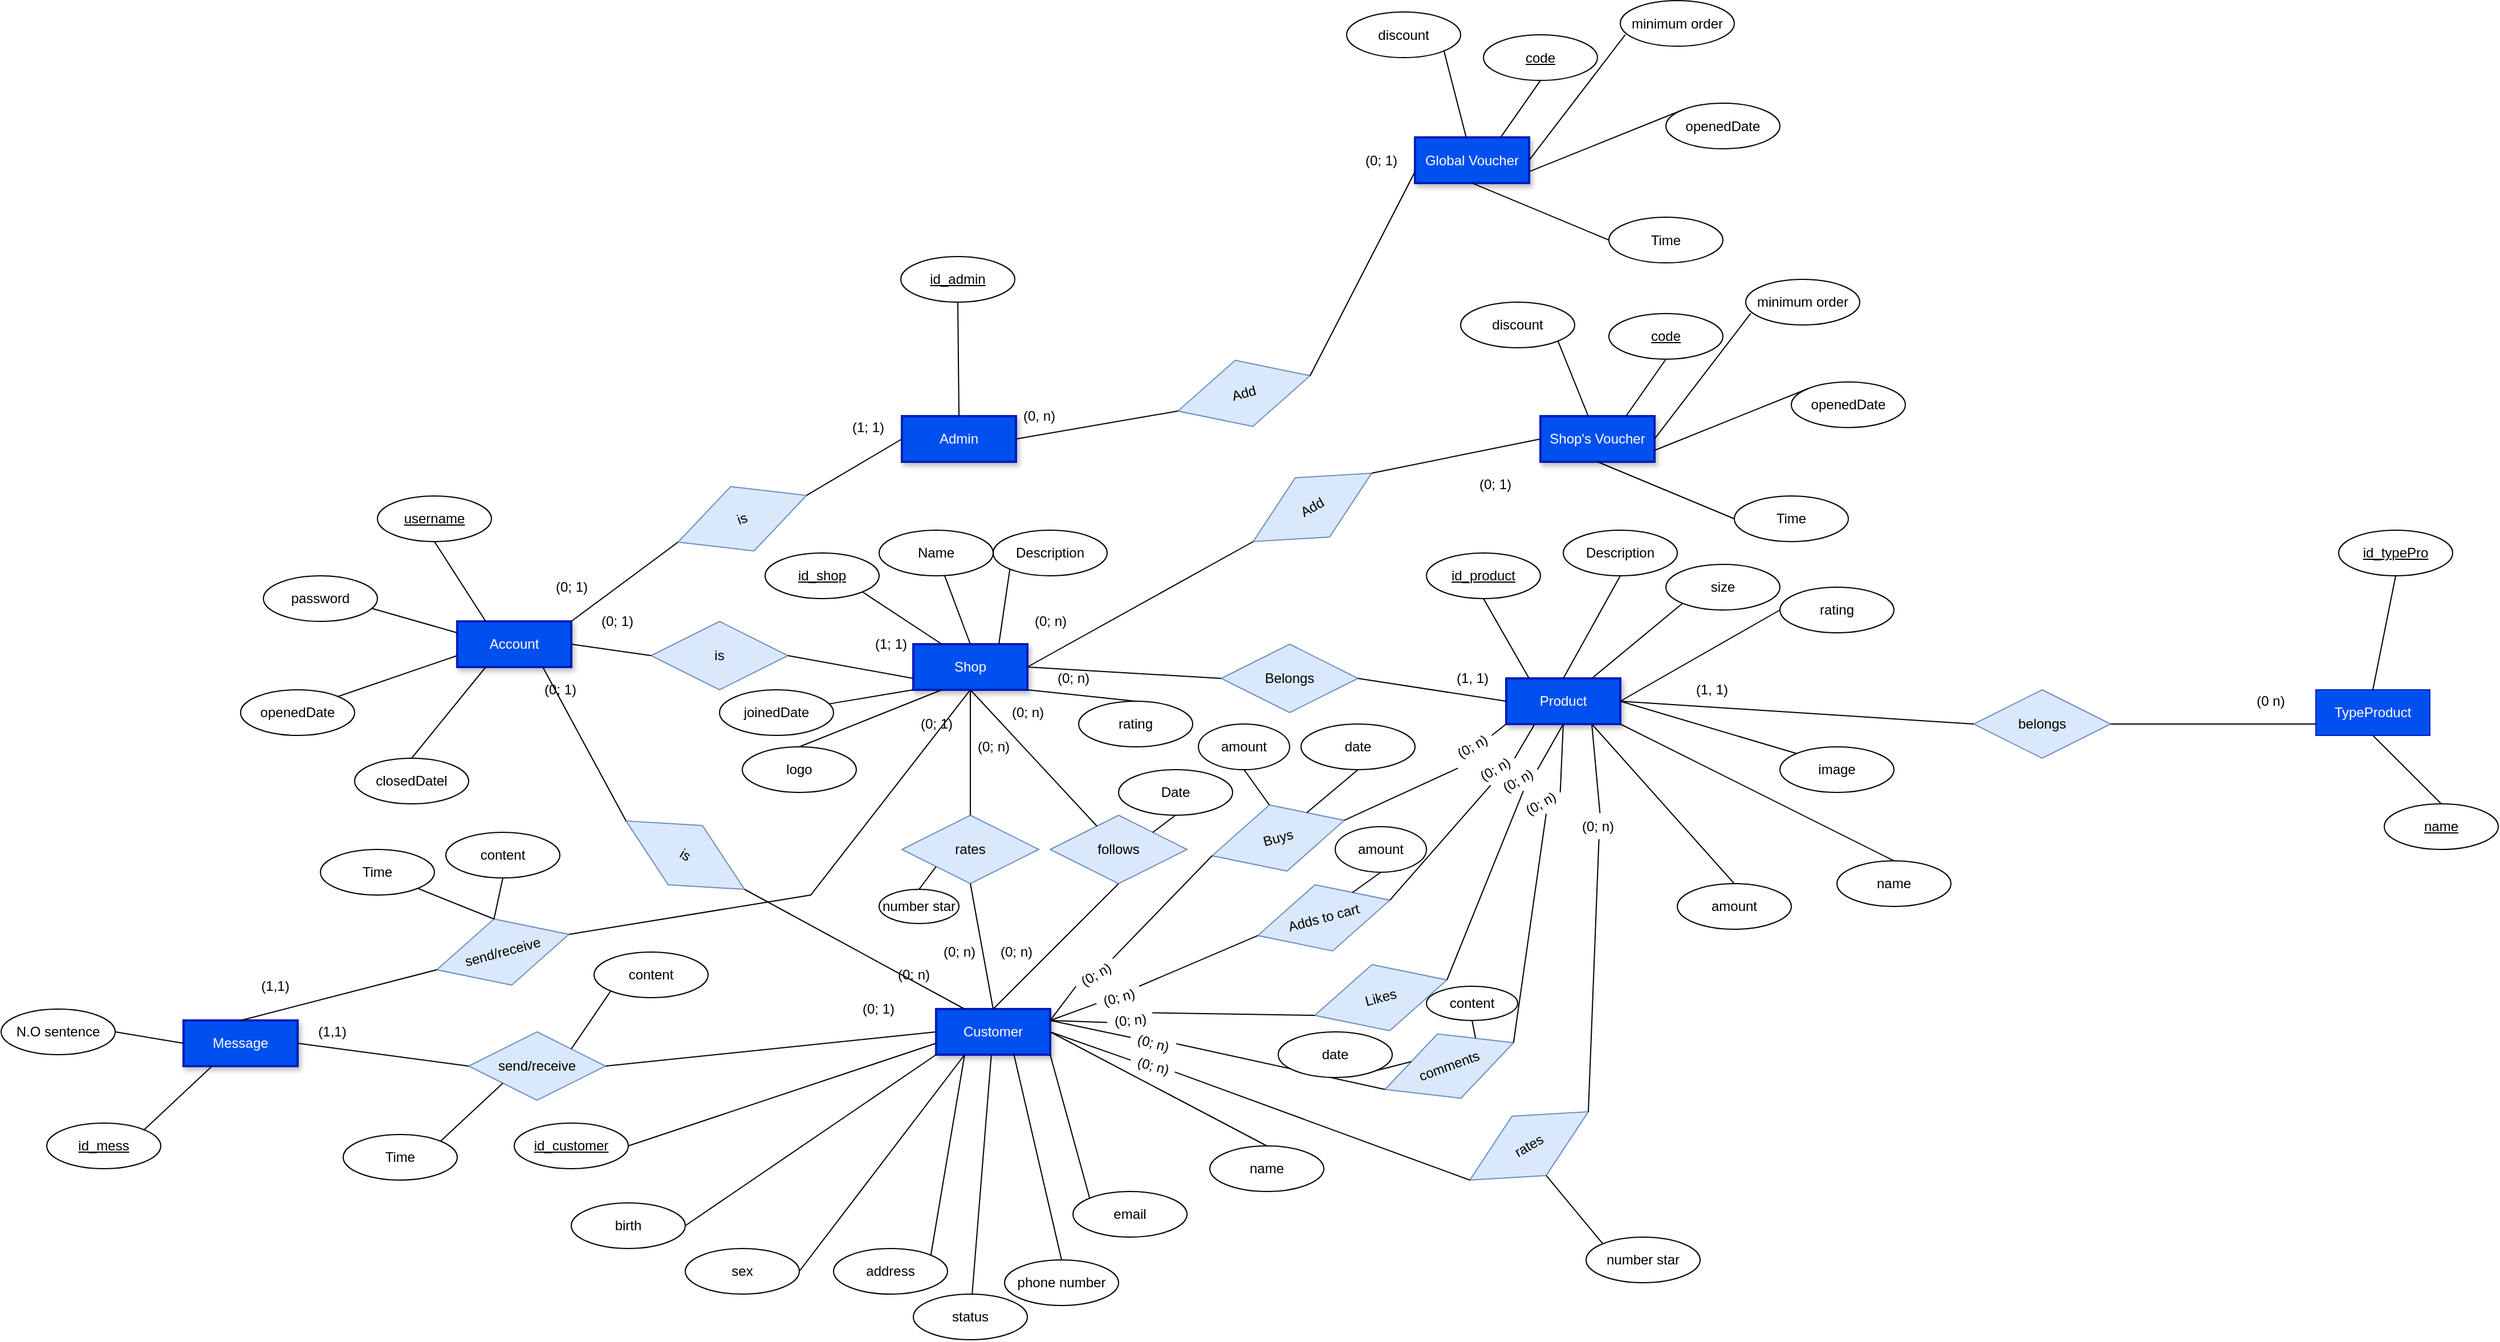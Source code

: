 <mxfile version="13.8.8" type="device"><diagram id="R2lEEEUBdFMjLlhIrx00" name="Page-1"><mxGraphModel dx="2071" dy="1822" grid="1" gridSize="10" guides="1" tooltips="1" connect="1" arrows="1" fold="1" page="1" pageScale="1" pageWidth="850" pageHeight="1100" math="0" shadow="0" extFonts="Permanent Marker^https://fonts.googleapis.com/css?family=Permanent+Marker"><root><mxCell id="0"/><mxCell id="1" parent="0"/><mxCell id="dA2O0rSbtoGTsLhnecra-1" value="Account" style="whiteSpace=wrap;html=1;align=center;fillColor=#0050ef;strokeColor=#001DBC;fontColor=#ffffff;rounded=0;shadow=1;strokeWidth=2;glass=0;sketch=0;" vertex="1" parent="1"><mxGeometry x="-220" y="130" width="100" height="40" as="geometry"/></mxCell><mxCell id="dA2O0rSbtoGTsLhnecra-2" value="Admin" style="whiteSpace=wrap;html=1;align=center;fillColor=#0050ef;strokeColor=#001DBC;fontColor=#ffffff;rounded=0;shadow=1;strokeWidth=2;glass=0;sketch=0;" vertex="1" parent="1"><mxGeometry x="170" y="-50" width="100" height="40" as="geometry"/></mxCell><mxCell id="dA2O0rSbtoGTsLhnecra-3" value="Shop" style="whiteSpace=wrap;html=1;align=center;fillColor=#0050ef;strokeColor=#001DBC;fontColor=#ffffff;rounded=0;shadow=1;strokeWidth=2;glass=0;sketch=0;" vertex="1" parent="1"><mxGeometry x="180" y="150" width="100" height="40" as="geometry"/></mxCell><mxCell id="dA2O0rSbtoGTsLhnecra-4" value="Customer" style="whiteSpace=wrap;html=1;align=center;fillColor=#0050ef;strokeColor=#001DBC;fontColor=#ffffff;rounded=0;shadow=1;strokeWidth=2;glass=0;sketch=0;" vertex="1" parent="1"><mxGeometry x="200" y="470" width="100" height="40" as="geometry"/></mxCell><mxCell id="dA2O0rSbtoGTsLhnecra-5" value="Product" style="whiteSpace=wrap;html=1;align=center;strokeWidth=2;fillColor=#0050ef;strokeColor=#001DBC;fontColor=#ffffff;perimeterSpacing=0;glass=0;sketch=0;shadow=1;rounded=0;" vertex="1" parent="1"><mxGeometry x="700" y="180" width="100" height="40" as="geometry"/></mxCell><mxCell id="dA2O0rSbtoGTsLhnecra-7" value="TypeProduct" style="whiteSpace=wrap;html=1;align=center;fillColor=#0050ef;strokeColor=#001DBC;fontColor=#ffffff;" vertex="1" parent="1"><mxGeometry x="1410" y="190" width="100" height="40" as="geometry"/></mxCell><mxCell id="dA2O0rSbtoGTsLhnecra-10" value="phone number" style="ellipse;whiteSpace=wrap;html=1;align=center;" vertex="1" parent="1"><mxGeometry x="260" y="690" width="100" height="40" as="geometry"/></mxCell><mxCell id="dA2O0rSbtoGTsLhnecra-11" value="email" style="ellipse;whiteSpace=wrap;html=1;align=center;" vertex="1" parent="1"><mxGeometry x="320" y="630" width="100" height="40" as="geometry"/></mxCell><mxCell id="dA2O0rSbtoGTsLhnecra-12" value="address" style="ellipse;whiteSpace=wrap;html=1;align=center;" vertex="1" parent="1"><mxGeometry x="110" y="680" width="100" height="40" as="geometry"/></mxCell><mxCell id="dA2O0rSbtoGTsLhnecra-13" value="sex" style="ellipse;whiteSpace=wrap;html=1;align=center;" vertex="1" parent="1"><mxGeometry x="-20" y="680" width="100" height="40" as="geometry"/></mxCell><mxCell id="dA2O0rSbtoGTsLhnecra-23" value="&lt;u&gt;username&lt;/u&gt;" style="ellipse;whiteSpace=wrap;html=1;align=center;" vertex="1" parent="1"><mxGeometry x="-290" y="20" width="100" height="40" as="geometry"/></mxCell><mxCell id="dA2O0rSbtoGTsLhnecra-24" value="password" style="ellipse;whiteSpace=wrap;html=1;align=center;" vertex="1" parent="1"><mxGeometry x="-390" y="90" width="100" height="40" as="geometry"/></mxCell><mxCell id="dA2O0rSbtoGTsLhnecra-26" value="" style="endArrow=none;html=1;rounded=0;exitX=0.5;exitY=1;exitDx=0;exitDy=0;entryX=0.25;entryY=0;entryDx=0;entryDy=0;" edge="1" parent="1" source="dA2O0rSbtoGTsLhnecra-23" target="dA2O0rSbtoGTsLhnecra-1"><mxGeometry relative="1" as="geometry"><mxPoint x="-125.355" y="84.142" as="sourcePoint"/><mxPoint x="-150.866" y="140" as="targetPoint"/></mxGeometry></mxCell><mxCell id="dA2O0rSbtoGTsLhnecra-27" value="" style="endArrow=none;html=1;rounded=0;exitX=0.952;exitY=0.715;exitDx=0;exitDy=0;entryX=0;entryY=0.25;entryDx=0;entryDy=0;exitPerimeter=0;" edge="1" parent="1" source="dA2O0rSbtoGTsLhnecra-24" target="dA2O0rSbtoGTsLhnecra-1"><mxGeometry relative="1" as="geometry"><mxPoint x="-230" y="70" as="sourcePoint"/><mxPoint x="-185" y="140" as="targetPoint"/></mxGeometry></mxCell><mxCell id="dA2O0rSbtoGTsLhnecra-28" value="openedDate" style="ellipse;whiteSpace=wrap;html=1;align=center;" vertex="1" parent="1"><mxGeometry x="-410" y="190" width="100" height="40" as="geometry"/></mxCell><mxCell id="dA2O0rSbtoGTsLhnecra-29" value="closedDatel" style="ellipse;whiteSpace=wrap;html=1;align=center;" vertex="1" parent="1"><mxGeometry x="-310" y="250" width="100" height="40" as="geometry"/></mxCell><mxCell id="dA2O0rSbtoGTsLhnecra-30" value="" style="endArrow=none;html=1;rounded=0;exitX=0.5;exitY=0;exitDx=0;exitDy=0;entryX=0.25;entryY=1;entryDx=0;entryDy=0;" edge="1" parent="1" source="dA2O0rSbtoGTsLhnecra-29" target="dA2O0rSbtoGTsLhnecra-1"><mxGeometry relative="1" as="geometry"><mxPoint x="-125.355" y="84.142" as="sourcePoint"/><mxPoint x="-150.866" y="140" as="targetPoint"/></mxGeometry></mxCell><mxCell id="dA2O0rSbtoGTsLhnecra-31" value="" style="endArrow=none;html=1;rounded=0;exitX=1;exitY=0;exitDx=0;exitDy=0;entryX=0;entryY=0.75;entryDx=0;entryDy=0;" edge="1" parent="1" source="dA2O0rSbtoGTsLhnecra-28" target="dA2O0rSbtoGTsLhnecra-1"><mxGeometry relative="1" as="geometry"><mxPoint x="-99.995" y="255.858" as="sourcePoint"/><mxPoint x="-124.64" y="170" as="targetPoint"/></mxGeometry></mxCell><mxCell id="dA2O0rSbtoGTsLhnecra-32" value="name" style="ellipse;whiteSpace=wrap;html=1;align=center;" vertex="1" parent="1"><mxGeometry x="440" y="590" width="100" height="40" as="geometry"/></mxCell><mxCell id="dA2O0rSbtoGTsLhnecra-33" value="" style="endArrow=none;html=1;rounded=0;exitX=1;exitY=0.5;exitDx=0;exitDy=0;entryX=0.5;entryY=0;entryDx=0;entryDy=0;" edge="1" parent="1" source="dA2O0rSbtoGTsLhnecra-4" target="dA2O0rSbtoGTsLhnecra-32"><mxGeometry relative="1" as="geometry"><mxPoint x="347.945" y="490.002" as="sourcePoint"/><mxPoint x="352.053" y="555.86" as="targetPoint"/></mxGeometry></mxCell><mxCell id="dA2O0rSbtoGTsLhnecra-34" value="" style="endArrow=none;html=1;rounded=0;exitX=0.5;exitY=0;exitDx=0;exitDy=0;entryX=0.68;entryY=0.975;entryDx=0;entryDy=0;entryPerimeter=0;" edge="1" parent="1" source="dA2O0rSbtoGTsLhnecra-10" target="dA2O0rSbtoGTsLhnecra-4"><mxGeometry relative="1" as="geometry"><mxPoint x="130" y="480" as="sourcePoint"/><mxPoint x="290" y="480" as="targetPoint"/></mxGeometry></mxCell><mxCell id="dA2O0rSbtoGTsLhnecra-35" value="" style="endArrow=none;html=1;rounded=0;exitX=1;exitY=0;exitDx=0;exitDy=0;entryX=0.25;entryY=1;entryDx=0;entryDy=0;" edge="1" parent="1" source="dA2O0rSbtoGTsLhnecra-12" target="dA2O0rSbtoGTsLhnecra-4"><mxGeometry relative="1" as="geometry"><mxPoint x="260" y="600" as="sourcePoint"/><mxPoint x="268.4" y="524.6" as="targetPoint"/></mxGeometry></mxCell><mxCell id="dA2O0rSbtoGTsLhnecra-36" value="" style="endArrow=none;html=1;rounded=0;exitX=1;exitY=1;exitDx=0;exitDy=0;entryX=0;entryY=0;entryDx=0;entryDy=0;" edge="1" parent="1" source="dA2O0rSbtoGTsLhnecra-4" target="dA2O0rSbtoGTsLhnecra-11"><mxGeometry relative="1" as="geometry"><mxPoint x="310" y="520" as="sourcePoint"/><mxPoint x="420" y="550" as="targetPoint"/></mxGeometry></mxCell><mxCell id="dA2O0rSbtoGTsLhnecra-37" value="" style="endArrow=none;html=1;rounded=0;exitX=1;exitY=0.5;exitDx=0;exitDy=0;entryX=0.25;entryY=1;entryDx=0;entryDy=0;" edge="1" parent="1" source="dA2O0rSbtoGTsLhnecra-13" target="dA2O0rSbtoGTsLhnecra-4"><mxGeometry relative="1" as="geometry"><mxPoint x="293.2" y="522.2" as="sourcePoint"/><mxPoint x="344.645" y="615.858" as="targetPoint"/></mxGeometry></mxCell><mxCell id="dA2O0rSbtoGTsLhnecra-38" value="Name" style="ellipse;whiteSpace=wrap;html=1;align=center;" vertex="1" parent="1"><mxGeometry x="150" y="50" width="100" height="40" as="geometry"/></mxCell><mxCell id="dA2O0rSbtoGTsLhnecra-39" value="joinedDate" style="ellipse;whiteSpace=wrap;html=1;align=center;" vertex="1" parent="1"><mxGeometry x="10" y="190" width="100" height="40" as="geometry"/></mxCell><mxCell id="dA2O0rSbtoGTsLhnecra-40" value="&lt;u&gt;id_product&lt;/u&gt;" style="ellipse;whiteSpace=wrap;html=1;align=center;" vertex="1" parent="1"><mxGeometry x="630" y="70" width="100" height="40" as="geometry"/></mxCell><mxCell id="dA2O0rSbtoGTsLhnecra-41" value="name" style="ellipse;whiteSpace=wrap;html=1;align=center;" vertex="1" parent="1"><mxGeometry x="990" y="340" width="100" height="40" as="geometry"/></mxCell><mxCell id="dA2O0rSbtoGTsLhnecra-42" value="amount" style="ellipse;whiteSpace=wrap;html=1;align=center;" vertex="1" parent="1"><mxGeometry x="850" y="360" width="100" height="40" as="geometry"/></mxCell><mxCell id="dA2O0rSbtoGTsLhnecra-43" value="" style="endArrow=none;html=1;rounded=0;entryX=0.5;entryY=1;entryDx=0;entryDy=0;exitX=0.2;exitY=0;exitDx=0;exitDy=0;exitPerimeter=0;" edge="1" parent="1" source="dA2O0rSbtoGTsLhnecra-5" target="dA2O0rSbtoGTsLhnecra-40"><mxGeometry relative="1" as="geometry"><mxPoint x="670" y="240" as="sourcePoint"/><mxPoint x="830" y="240" as="targetPoint"/></mxGeometry></mxCell><mxCell id="dA2O0rSbtoGTsLhnecra-44" value="" style="endArrow=none;html=1;rounded=0;entryX=0.5;entryY=0;entryDx=0;entryDy=0;exitX=0.75;exitY=1;exitDx=0;exitDy=0;" edge="1" parent="1" source="dA2O0rSbtoGTsLhnecra-5" target="dA2O0rSbtoGTsLhnecra-42"><mxGeometry relative="1" as="geometry"><mxPoint x="735" y="230" as="sourcePoint"/><mxPoint x="700" y="300" as="targetPoint"/></mxGeometry></mxCell><mxCell id="dA2O0rSbtoGTsLhnecra-45" value="" style="endArrow=none;html=1;rounded=0;entryX=0.5;entryY=0;entryDx=0;entryDy=0;exitX=1;exitY=1;exitDx=0;exitDy=0;" edge="1" parent="1" source="dA2O0rSbtoGTsLhnecra-5" target="dA2O0rSbtoGTsLhnecra-41"><mxGeometry relative="1" as="geometry"><mxPoint x="735" y="230" as="sourcePoint"/><mxPoint x="700" y="300" as="targetPoint"/></mxGeometry></mxCell><mxCell id="dA2O0rSbtoGTsLhnecra-46" value="size" style="ellipse;whiteSpace=wrap;html=1;align=center;" vertex="1" parent="1"><mxGeometry x="840" y="80" width="100" height="40" as="geometry"/></mxCell><mxCell id="dA2O0rSbtoGTsLhnecra-47" value="" style="endArrow=none;html=1;rounded=0;entryX=0;entryY=1;entryDx=0;entryDy=0;exitX=0.75;exitY=0;exitDx=0;exitDy=0;" edge="1" parent="1" source="dA2O0rSbtoGTsLhnecra-5" target="dA2O0rSbtoGTsLhnecra-46"><mxGeometry relative="1" as="geometry"><mxPoint x="840" y="150" as="sourcePoint"/><mxPoint x="1000" y="150" as="targetPoint"/></mxGeometry></mxCell><mxCell id="dA2O0rSbtoGTsLhnecra-48" value="Buys" style="shape=rhombus;perimeter=rhombusPerimeter;whiteSpace=wrap;html=1;align=center;rotation=-15;fillColor=#dae8fc;strokeColor=#6c8ebf;" vertex="1" parent="1"><mxGeometry x="440" y="290" width="120" height="60" as="geometry"/></mxCell><mxCell id="dA2O0rSbtoGTsLhnecra-50" value="Belongs" style="shape=rhombus;perimeter=rhombusPerimeter;whiteSpace=wrap;html=1;align=center;fillColor=#dae8fc;strokeColor=#6c8ebf;" vertex="1" parent="1"><mxGeometry x="450" y="150" width="120" height="60" as="geometry"/></mxCell><mxCell id="dA2O0rSbtoGTsLhnecra-51" value="Adds to cart" style="shape=rhombus;perimeter=rhombusPerimeter;whiteSpace=wrap;html=1;align=center;rotation=-15;fillColor=#dae8fc;strokeColor=#6c8ebf;" vertex="1" parent="1"><mxGeometry x="480" y="360" width="120" height="60" as="geometry"/></mxCell><mxCell id="dA2O0rSbtoGTsLhnecra-53" value="Global Voucher" style="whiteSpace=wrap;html=1;align=center;fillColor=#0050ef;strokeColor=#001DBC;fontColor=#ffffff;rounded=0;shadow=1;strokeWidth=2;glass=0;sketch=0;" vertex="1" parent="1"><mxGeometry x="620" y="-294.47" width="100" height="40" as="geometry"/></mxCell><mxCell id="dA2O0rSbtoGTsLhnecra-54" value="&lt;u&gt;code&lt;/u&gt;" style="ellipse;whiteSpace=wrap;html=1;align=center;" vertex="1" parent="1"><mxGeometry x="680" y="-384.47" width="100" height="40" as="geometry"/></mxCell><mxCell id="dA2O0rSbtoGTsLhnecra-55" value="minimum order" style="ellipse;whiteSpace=wrap;html=1;align=center;" vertex="1" parent="1"><mxGeometry x="800" y="-414.47" width="100" height="40" as="geometry"/></mxCell><mxCell id="dA2O0rSbtoGTsLhnecra-56" value="discount" style="ellipse;whiteSpace=wrap;html=1;align=center;" vertex="1" parent="1"><mxGeometry x="560" y="-404.47" width="100" height="40" as="geometry"/></mxCell><mxCell id="dA2O0rSbtoGTsLhnecra-58" value="Add" style="shape=rhombus;perimeter=rhombusPerimeter;whiteSpace=wrap;html=1;align=center;rotation=-15;fillColor=#dae8fc;strokeColor=#6c8ebf;" vertex="1" parent="1"><mxGeometry x="410" y="-100" width="120" height="60" as="geometry"/></mxCell><mxCell id="dA2O0rSbtoGTsLhnecra-59" value="Add" style="shape=rhombus;perimeter=rhombusPerimeter;whiteSpace=wrap;html=1;align=center;rotation=-30;fillColor=#dae8fc;strokeColor=#6c8ebf;" vertex="1" parent="1"><mxGeometry x="470" width="120" height="60" as="geometry"/></mxCell><mxCell id="dA2O0rSbtoGTsLhnecra-60" value="Description" style="ellipse;whiteSpace=wrap;html=1;align=center;" vertex="1" parent="1"><mxGeometry x="250" y="50" width="100" height="40" as="geometry"/></mxCell><mxCell id="dA2O0rSbtoGTsLhnecra-61" value="rating" style="ellipse;whiteSpace=wrap;html=1;align=center;" vertex="1" parent="1"><mxGeometry x="325" y="200" width="100" height="40" as="geometry"/></mxCell><mxCell id="dA2O0rSbtoGTsLhnecra-62" value="logo" style="ellipse;whiteSpace=wrap;html=1;align=center;" vertex="1" parent="1"><mxGeometry x="30" y="240" width="100" height="40" as="geometry"/></mxCell><mxCell id="dA2O0rSbtoGTsLhnecra-63" value="birth" style="ellipse;whiteSpace=wrap;html=1;align=center;" vertex="1" parent="1"><mxGeometry x="-120" y="640" width="100" height="40" as="geometry"/></mxCell><mxCell id="dA2O0rSbtoGTsLhnecra-64" value="status" style="ellipse;whiteSpace=wrap;html=1;align=center;" vertex="1" parent="1"><mxGeometry x="180" y="720" width="100" height="40" as="geometry"/></mxCell><mxCell id="dA2O0rSbtoGTsLhnecra-66" value="" style="endArrow=none;html=1;rounded=0;exitX=1;exitY=0.5;exitDx=0;exitDy=0;entryX=0;entryY=1;entryDx=0;entryDy=0;" edge="1" parent="1" source="dA2O0rSbtoGTsLhnecra-63" target="dA2O0rSbtoGTsLhnecra-4"><mxGeometry relative="1" as="geometry"><mxPoint x="210" y="290" as="sourcePoint"/><mxPoint x="160" y="510" as="targetPoint"/></mxGeometry></mxCell><mxCell id="dA2O0rSbtoGTsLhnecra-67" value="" style="endArrow=none;html=1;rounded=0;fontFamily=Helvetica;fontSize=11;fontColor=#000000;align=center;strokeColor=#000000;" edge="1" parent="1" source="dA2O0rSbtoGTsLhnecra-64" target="dA2O0rSbtoGTsLhnecra-4"><mxGeometry relative="1" as="geometry"><mxPoint x="180" y="470" as="sourcePoint"/><mxPoint x="210" y="480" as="targetPoint"/></mxGeometry></mxCell><mxCell id="dA2O0rSbtoGTsLhnecra-68" value="" style="endArrow=none;html=1;rounded=0;entryX=0;entryY=1;entryDx=0;entryDy=0;" edge="1" parent="1" source="dA2O0rSbtoGTsLhnecra-39" target="dA2O0rSbtoGTsLhnecra-3"><mxGeometry relative="1" as="geometry"><mxPoint x="260" y="250" as="sourcePoint"/><mxPoint x="420" y="250" as="targetPoint"/></mxGeometry></mxCell><mxCell id="dA2O0rSbtoGTsLhnecra-69" value="" style="endArrow=none;html=1;rounded=0;exitX=0.5;exitY=0;exitDx=0;exitDy=0;entryX=1;entryY=1;entryDx=0;entryDy=0;" edge="1" parent="1" source="dA2O0rSbtoGTsLhnecra-61" target="dA2O0rSbtoGTsLhnecra-3"><mxGeometry relative="1" as="geometry"><mxPoint x="260" y="250" as="sourcePoint"/><mxPoint x="420" y="250" as="targetPoint"/></mxGeometry></mxCell><mxCell id="dA2O0rSbtoGTsLhnecra-70" value="" style="endArrow=none;html=1;rounded=0;entryX=0;entryY=1;entryDx=0;entryDy=0;exitX=0.75;exitY=0;exitDx=0;exitDy=0;" edge="1" parent="1" source="dA2O0rSbtoGTsLhnecra-3" target="dA2O0rSbtoGTsLhnecra-60"><mxGeometry relative="1" as="geometry"><mxPoint x="260" y="250" as="sourcePoint"/><mxPoint x="420" y="250" as="targetPoint"/></mxGeometry></mxCell><mxCell id="dA2O0rSbtoGTsLhnecra-71" value="" style="endArrow=none;html=1;rounded=0;entryX=0.5;entryY=0;entryDx=0;entryDy=0;" edge="1" parent="1" source="dA2O0rSbtoGTsLhnecra-38" target="dA2O0rSbtoGTsLhnecra-3"><mxGeometry relative="1" as="geometry"><mxPoint x="150" y="130" as="sourcePoint"/><mxPoint x="150" y="290" as="targetPoint"/></mxGeometry></mxCell><mxCell id="dA2O0rSbtoGTsLhnecra-72" value="follows" style="shape=rhombus;perimeter=rhombusPerimeter;whiteSpace=wrap;html=1;align=center;fillColor=#dae8fc;strokeColor=#6c8ebf;" vertex="1" parent="1"><mxGeometry x="300" y="300" width="120" height="60" as="geometry"/></mxCell><mxCell id="dA2O0rSbtoGTsLhnecra-73" value="" style="endArrow=none;html=1;rounded=0;entryX=0.5;entryY=0;entryDx=0;entryDy=0;exitX=0.5;exitY=1;exitDx=0;exitDy=0;" edge="1" parent="1" source="dA2O0rSbtoGTsLhnecra-72" target="dA2O0rSbtoGTsLhnecra-4"><mxGeometry relative="1" as="geometry"><mxPoint x="260" y="250" as="sourcePoint"/><mxPoint x="420" y="250" as="targetPoint"/></mxGeometry></mxCell><mxCell id="dA2O0rSbtoGTsLhnecra-74" value="" style="endArrow=none;html=1;rounded=0;entryX=0.5;entryY=1;entryDx=0;entryDy=0;" edge="1" parent="1" source="dA2O0rSbtoGTsLhnecra-72" target="dA2O0rSbtoGTsLhnecra-3"><mxGeometry relative="1" as="geometry"><mxPoint x="240" y="130" as="sourcePoint"/><mxPoint x="240" y="130" as="targetPoint"/></mxGeometry></mxCell><mxCell id="dA2O0rSbtoGTsLhnecra-75" value="" style="endArrow=none;html=1;rounded=0;exitX=1;exitY=0.25;exitDx=0;exitDy=0;entryX=0;entryY=0.5;entryDx=0;entryDy=0;" edge="1" parent="1" source="dA2O0rSbtoGTsLhnecra-165" target="dA2O0rSbtoGTsLhnecra-48"><mxGeometry relative="1" as="geometry"><mxPoint x="280" y="420" as="sourcePoint"/><mxPoint x="440" y="420" as="targetPoint"/></mxGeometry></mxCell><mxCell id="dA2O0rSbtoGTsLhnecra-76" value="" style="endArrow=none;html=1;rounded=0;entryX=0;entryY=1;entryDx=0;entryDy=0;exitX=1;exitY=0.5;exitDx=0;exitDy=0;" edge="1" parent="1" source="dA2O0rSbtoGTsLhnecra-174" target="dA2O0rSbtoGTsLhnecra-5"><mxGeometry relative="1" as="geometry"><mxPoint x="260" y="250" as="sourcePoint"/><mxPoint x="420" y="250" as="targetPoint"/></mxGeometry></mxCell><mxCell id="dA2O0rSbtoGTsLhnecra-77" value="" style="endArrow=none;html=1;rounded=0;entryX=0.25;entryY=1;entryDx=0;entryDy=0;exitX=1;exitY=0.5;exitDx=0;exitDy=0;" edge="1" parent="1" source="dA2O0rSbtoGTsLhnecra-176" target="dA2O0rSbtoGTsLhnecra-5"><mxGeometry relative="1" as="geometry"><mxPoint x="710" y="440" as="sourcePoint"/><mxPoint x="870" y="440" as="targetPoint"/></mxGeometry></mxCell><mxCell id="dA2O0rSbtoGTsLhnecra-78" value="" style="endArrow=none;html=1;rounded=0;exitX=1;exitY=0.25;exitDx=0;exitDy=0;entryX=0;entryY=0.5;entryDx=0;entryDy=0;" edge="1" parent="1" source="dA2O0rSbtoGTsLhnecra-168" target="dA2O0rSbtoGTsLhnecra-51"><mxGeometry relative="1" as="geometry"><mxPoint x="320" y="480" as="sourcePoint"/><mxPoint x="480" y="480" as="targetPoint"/></mxGeometry></mxCell><mxCell id="dA2O0rSbtoGTsLhnecra-79" value="Likes" style="shape=rhombus;perimeter=rhombusPerimeter;whiteSpace=wrap;html=1;align=center;rotation=-15;fillColor=#dae8fc;strokeColor=#6c8ebf;" vertex="1" parent="1"><mxGeometry x="530" y="430" width="120" height="60" as="geometry"/></mxCell><mxCell id="dA2O0rSbtoGTsLhnecra-80" value="" style="endArrow=none;html=1;rounded=0;exitX=1;exitY=0.25;exitDx=0;exitDy=0;entryX=0;entryY=0.5;entryDx=0;entryDy=0;" edge="1" parent="1" source="dA2O0rSbtoGTsLhnecra-170" target="dA2O0rSbtoGTsLhnecra-79"><mxGeometry relative="1" as="geometry"><mxPoint x="420" y="500" as="sourcePoint"/><mxPoint x="580" y="500" as="targetPoint"/></mxGeometry></mxCell><mxCell id="dA2O0rSbtoGTsLhnecra-81" value="" style="endArrow=none;html=1;rounded=0;entryX=0.5;entryY=1;entryDx=0;entryDy=0;exitX=1;exitY=0.5;exitDx=0;exitDy=0;" edge="1" parent="1" source="dA2O0rSbtoGTsLhnecra-178" target="dA2O0rSbtoGTsLhnecra-5"><mxGeometry relative="1" as="geometry"><mxPoint x="840" y="490" as="sourcePoint"/><mxPoint x="1000" y="490" as="targetPoint"/></mxGeometry></mxCell><mxCell id="dA2O0rSbtoGTsLhnecra-82" value="" style="endArrow=none;html=1;rounded=0;entryX=1;entryY=1;entryDx=0;entryDy=0;" edge="1" parent="1" source="dA2O0rSbtoGTsLhnecra-53" target="dA2O0rSbtoGTsLhnecra-56"><mxGeometry relative="1" as="geometry"><mxPoint x="670" y="-454.47" as="sourcePoint"/><mxPoint x="670" y="-454.47" as="targetPoint"/></mxGeometry></mxCell><mxCell id="dA2O0rSbtoGTsLhnecra-83" value="" style="endArrow=none;html=1;rounded=0;exitX=1;exitY=0.5;exitDx=0;exitDy=0;entryX=0.044;entryY=0.746;entryDx=0;entryDy=0;entryPerimeter=0;" edge="1" parent="1" source="dA2O0rSbtoGTsLhnecra-53" target="dA2O0rSbtoGTsLhnecra-55"><mxGeometry relative="1" as="geometry"><mxPoint x="790" y="-234.47" as="sourcePoint"/><mxPoint x="950" y="-234.47" as="targetPoint"/></mxGeometry></mxCell><mxCell id="dA2O0rSbtoGTsLhnecra-84" value="" style="endArrow=none;html=1;rounded=0;exitX=0.75;exitY=0;exitDx=0;exitDy=0;entryX=0.5;entryY=1;entryDx=0;entryDy=0;" edge="1" parent="1" source="dA2O0rSbtoGTsLhnecra-53" target="dA2O0rSbtoGTsLhnecra-54"><mxGeometry relative="1" as="geometry"><mxPoint x="830" y="-464.47" as="sourcePoint"/><mxPoint x="990" y="-464.47" as="targetPoint"/></mxGeometry></mxCell><mxCell id="dA2O0rSbtoGTsLhnecra-85" value="" style="endArrow=none;html=1;rounded=0;entryX=0;entryY=0.5;entryDx=0;entryDy=0;exitX=1;exitY=0.5;exitDx=0;exitDy=0;" edge="1" parent="1" source="dA2O0rSbtoGTsLhnecra-2" target="dA2O0rSbtoGTsLhnecra-58"><mxGeometry relative="1" as="geometry"><mxPoint x="300" y="20" as="sourcePoint"/><mxPoint x="460" y="20" as="targetPoint"/></mxGeometry></mxCell><mxCell id="dA2O0rSbtoGTsLhnecra-86" value="" style="endArrow=none;html=1;rounded=0;entryX=0;entryY=0.75;entryDx=0;entryDy=0;exitX=1;exitY=0.5;exitDx=0;exitDy=0;" edge="1" parent="1" source="dA2O0rSbtoGTsLhnecra-58" target="dA2O0rSbtoGTsLhnecra-53"><mxGeometry relative="1" as="geometry"><mxPoint x="537.956" y="-179.999" as="sourcePoint"/><mxPoint x="760" y="-104.47" as="targetPoint"/></mxGeometry></mxCell><mxCell id="dA2O0rSbtoGTsLhnecra-87" value="" style="endArrow=none;html=1;rounded=0;entryX=0;entryY=0.5;entryDx=0;entryDy=0;exitX=1;exitY=0.5;exitDx=0;exitDy=0;" edge="1" parent="1" source="dA2O0rSbtoGTsLhnecra-3" target="dA2O0rSbtoGTsLhnecra-59"><mxGeometry relative="1" as="geometry"><mxPoint x="320" y="40" as="sourcePoint"/><mxPoint x="480" y="40" as="targetPoint"/></mxGeometry></mxCell><mxCell id="dA2O0rSbtoGTsLhnecra-88" value="" style="endArrow=none;html=1;rounded=0;exitX=1;exitY=0.5;exitDx=0;exitDy=0;entryX=0;entryY=0.5;entryDx=0;entryDy=0;" edge="1" parent="1" source="dA2O0rSbtoGTsLhnecra-59" target="dA2O0rSbtoGTsLhnecra-193"><mxGeometry relative="1" as="geometry"><mxPoint x="581.962" y="-60" as="sourcePoint"/><mxPoint x="700" y="-20" as="targetPoint"/></mxGeometry></mxCell><mxCell id="dA2O0rSbtoGTsLhnecra-89" value="openedDate" style="ellipse;whiteSpace=wrap;html=1;align=center;" vertex="1" parent="1"><mxGeometry x="840" y="-324.47" width="100" height="40" as="geometry"/></mxCell><mxCell id="dA2O0rSbtoGTsLhnecra-90" value="" style="endArrow=none;html=1;rounded=0;entryX=0;entryY=0;entryDx=0;entryDy=0;exitX=1;exitY=0.75;exitDx=0;exitDy=0;" edge="1" parent="1" source="dA2O0rSbtoGTsLhnecra-53" target="dA2O0rSbtoGTsLhnecra-89"><mxGeometry relative="1" as="geometry"><mxPoint x="270" y="-34.47" as="sourcePoint"/><mxPoint x="430" y="-34.47" as="targetPoint"/></mxGeometry></mxCell><mxCell id="dA2O0rSbtoGTsLhnecra-93" value="Time" style="ellipse;whiteSpace=wrap;html=1;align=center;" vertex="1" parent="1"><mxGeometry x="790" y="-224.47" width="100" height="40" as="geometry"/></mxCell><mxCell id="dA2O0rSbtoGTsLhnecra-94" value="" style="endArrow=none;html=1;rounded=0;exitX=0.5;exitY=1;exitDx=0;exitDy=0;entryX=0;entryY=0.5;entryDx=0;entryDy=0;" edge="1" parent="1" source="dA2O0rSbtoGTsLhnecra-53" target="dA2O0rSbtoGTsLhnecra-93"><mxGeometry relative="1" as="geometry"><mxPoint x="670" y="-214.47" as="sourcePoint"/><mxPoint x="740" y="-184.47" as="targetPoint"/></mxGeometry></mxCell><mxCell id="dA2O0rSbtoGTsLhnecra-95" value="" style="endArrow=none;html=1;rounded=0;entryX=0.25;entryY=1;entryDx=0;entryDy=0;exitX=0.5;exitY=0;exitDx=0;exitDy=0;" edge="1" parent="1" source="dA2O0rSbtoGTsLhnecra-62" target="dA2O0rSbtoGTsLhnecra-3"><mxGeometry relative="1" as="geometry"><mxPoint x="260" y="380" as="sourcePoint"/><mxPoint x="420" y="380" as="targetPoint"/></mxGeometry></mxCell><mxCell id="dA2O0rSbtoGTsLhnecra-96" value="" style="endArrow=none;html=1;rounded=0;exitX=1;exitY=0.5;exitDx=0;exitDy=0;entryX=0;entryY=0.5;entryDx=0;entryDy=0;" edge="1" parent="1" source="dA2O0rSbtoGTsLhnecra-3" target="dA2O0rSbtoGTsLhnecra-50"><mxGeometry relative="1" as="geometry"><mxPoint x="290" y="170" as="sourcePoint"/><mxPoint x="450" y="170" as="targetPoint"/></mxGeometry></mxCell><mxCell id="dA2O0rSbtoGTsLhnecra-97" value="" style="endArrow=none;html=1;rounded=0;entryX=0;entryY=0.5;entryDx=0;entryDy=0;exitX=1;exitY=0.5;exitDx=0;exitDy=0;" edge="1" parent="1" source="dA2O0rSbtoGTsLhnecra-50" target="dA2O0rSbtoGTsLhnecra-5"><mxGeometry relative="1" as="geometry"><mxPoint x="590" y="180" as="sourcePoint"/><mxPoint x="750" y="180" as="targetPoint"/></mxGeometry></mxCell><mxCell id="dA2O0rSbtoGTsLhnecra-98" value="is" style="shape=rhombus;perimeter=rhombusPerimeter;whiteSpace=wrap;html=1;align=center;rotation=-20;fillColor=#dae8fc;strokeColor=#6c8ebf;" vertex="1" parent="1"><mxGeometry x="-30" y="10" width="120" height="60" as="geometry"/></mxCell><mxCell id="dA2O0rSbtoGTsLhnecra-99" value="is" style="shape=rhombus;perimeter=rhombusPerimeter;whiteSpace=wrap;html=1;align=center;fillColor=#dae8fc;strokeColor=#6c8ebf;" vertex="1" parent="1"><mxGeometry x="-50" y="130" width="120" height="60" as="geometry"/></mxCell><mxCell id="dA2O0rSbtoGTsLhnecra-100" value="is" style="shape=rhombus;perimeter=rhombusPerimeter;whiteSpace=wrap;html=1;align=center;rotation=30;fillColor=#dae8fc;strokeColor=#6c8ebf;" vertex="1" parent="1"><mxGeometry x="-80" y="305" width="120" height="60" as="geometry"/></mxCell><mxCell id="dA2O0rSbtoGTsLhnecra-101" value="" style="endArrow=none;html=1;rounded=0;exitX=1;exitY=0.5;exitDx=0;exitDy=0;entryX=0;entryY=0.5;entryDx=0;entryDy=0;" edge="1" parent="1" source="dA2O0rSbtoGTsLhnecra-1" target="dA2O0rSbtoGTsLhnecra-99"><mxGeometry relative="1" as="geometry"><mxPoint x="-120" y="150" as="sourcePoint"/><mxPoint x="40" y="150" as="targetPoint"/></mxGeometry></mxCell><mxCell id="dA2O0rSbtoGTsLhnecra-102" value="" style="endArrow=none;html=1;rounded=0;exitX=1;exitY=0.5;exitDx=0;exitDy=0;entryX=0;entryY=0.75;entryDx=0;entryDy=0;" edge="1" parent="1" source="dA2O0rSbtoGTsLhnecra-99" target="dA2O0rSbtoGTsLhnecra-3"><mxGeometry relative="1" as="geometry"><mxPoint x="20" y="200" as="sourcePoint"/><mxPoint x="180" y="200" as="targetPoint"/></mxGeometry></mxCell><mxCell id="dA2O0rSbtoGTsLhnecra-103" value="" style="endArrow=none;html=1;rounded=0;exitX=0.75;exitY=1;exitDx=0;exitDy=0;entryX=0;entryY=0.5;entryDx=0;entryDy=0;" edge="1" parent="1" source="dA2O0rSbtoGTsLhnecra-1" target="dA2O0rSbtoGTsLhnecra-100"><mxGeometry relative="1" as="geometry"><mxPoint x="-220" y="380" as="sourcePoint"/><mxPoint x="-60" y="380" as="targetPoint"/></mxGeometry></mxCell><mxCell id="dA2O0rSbtoGTsLhnecra-104" value="" style="endArrow=none;html=1;rounded=0;exitX=1;exitY=0.5;exitDx=0;exitDy=0;entryX=0.25;entryY=0;entryDx=0;entryDy=0;" edge="1" parent="1" source="dA2O0rSbtoGTsLhnecra-100" target="dA2O0rSbtoGTsLhnecra-4"><mxGeometry relative="1" as="geometry"><mxPoint x="50" y="350" as="sourcePoint"/><mxPoint x="210" y="350" as="targetPoint"/></mxGeometry></mxCell><mxCell id="dA2O0rSbtoGTsLhnecra-105" value="" style="endArrow=none;html=1;rounded=0;exitX=1;exitY=0;exitDx=0;exitDy=0;entryX=0;entryY=0.5;entryDx=0;entryDy=0;" edge="1" parent="1" source="dA2O0rSbtoGTsLhnecra-1" target="dA2O0rSbtoGTsLhnecra-98"><mxGeometry relative="1" as="geometry"><mxPoint x="260" y="250" as="sourcePoint"/><mxPoint x="420" y="250" as="targetPoint"/></mxGeometry></mxCell><mxCell id="dA2O0rSbtoGTsLhnecra-106" value="" style="endArrow=none;html=1;rounded=0;exitX=0;exitY=0.5;exitDx=0;exitDy=0;entryX=1;entryY=0.5;entryDx=0;entryDy=0;" edge="1" parent="1" source="dA2O0rSbtoGTsLhnecra-2" target="dA2O0rSbtoGTsLhnecra-98"><mxGeometry relative="1" as="geometry"><mxPoint x="-110" y="140" as="sourcePoint"/><mxPoint x="3.618" y="60.521" as="targetPoint"/></mxGeometry></mxCell><mxCell id="dA2O0rSbtoGTsLhnecra-107" value="comments" style="shape=rhombus;perimeter=rhombusPerimeter;whiteSpace=wrap;html=1;align=center;rotation=-20;fillColor=#dae8fc;strokeColor=#6c8ebf;" vertex="1" parent="1"><mxGeometry x="590" y="490" width="120" height="60" as="geometry"/></mxCell><mxCell id="dA2O0rSbtoGTsLhnecra-108" value="rates" style="shape=rhombus;perimeter=rhombusPerimeter;whiteSpace=wrap;html=1;align=center;rotation=-30;fillColor=#dae8fc;strokeColor=#6c8ebf;" vertex="1" parent="1"><mxGeometry x="660" y="560" width="120" height="60" as="geometry"/></mxCell><mxCell id="dA2O0rSbtoGTsLhnecra-109" value="" style="endArrow=none;html=1;rounded=0;exitX=1;exitY=0.25;exitDx=0;exitDy=0;entryX=0;entryY=0.5;entryDx=0;entryDy=0;" edge="1" parent="1" source="dA2O0rSbtoGTsLhnecra-172" target="dA2O0rSbtoGTsLhnecra-107"><mxGeometry relative="1" as="geometry"><mxPoint x="400" y="520" as="sourcePoint"/><mxPoint x="560" y="520" as="targetPoint"/></mxGeometry></mxCell><mxCell id="dA2O0rSbtoGTsLhnecra-110" value="" style="endArrow=none;html=1;rounded=0;exitX=1;exitY=0.5;exitDx=0;exitDy=0;entryX=0.5;entryY=1;entryDx=0;entryDy=0;" edge="1" parent="1" source="dA2O0rSbtoGTsLhnecra-180" target="dA2O0rSbtoGTsLhnecra-5"><mxGeometry relative="1" as="geometry"><mxPoint x="750" y="460" as="sourcePoint"/><mxPoint x="910" y="460" as="targetPoint"/></mxGeometry></mxCell><mxCell id="dA2O0rSbtoGTsLhnecra-111" value="" style="endArrow=none;html=1;rounded=0;exitX=1;exitY=0.5;exitDx=0;exitDy=0;entryX=0;entryY=0.5;entryDx=0;entryDy=0;" edge="1" parent="1" source="dA2O0rSbtoGTsLhnecra-184" target="dA2O0rSbtoGTsLhnecra-108"><mxGeometry relative="1" as="geometry"><mxPoint x="830" y="510" as="sourcePoint"/><mxPoint x="990" y="510" as="targetPoint"/></mxGeometry></mxCell><mxCell id="dA2O0rSbtoGTsLhnecra-112" value="" style="endArrow=none;html=1;rounded=0;exitX=0.554;exitY=-0.093;exitDx=0;exitDy=0;entryX=0.75;entryY=1;entryDx=0;entryDy=0;exitPerimeter=0;" edge="1" parent="1" source="dA2O0rSbtoGTsLhnecra-182" target="dA2O0rSbtoGTsLhnecra-5"><mxGeometry relative="1" as="geometry"><mxPoint x="820" y="500" as="sourcePoint"/><mxPoint x="980" y="500" as="targetPoint"/></mxGeometry></mxCell><mxCell id="dA2O0rSbtoGTsLhnecra-114" value="rates" style="shape=rhombus;perimeter=rhombusPerimeter;whiteSpace=wrap;html=1;align=center;fillColor=#dae8fc;strokeColor=#6c8ebf;" vertex="1" parent="1"><mxGeometry x="170" y="300" width="120" height="60" as="geometry"/></mxCell><mxCell id="dA2O0rSbtoGTsLhnecra-115" value="" style="endArrow=none;html=1;rounded=0;entryX=0.5;entryY=1;entryDx=0;entryDy=0;exitX=0.5;exitY=0;exitDx=0;exitDy=0;" edge="1" parent="1" source="dA2O0rSbtoGTsLhnecra-114" target="dA2O0rSbtoGTsLhnecra-3"><mxGeometry relative="1" as="geometry"><mxPoint x="220" y="270" as="sourcePoint"/><mxPoint x="380" y="270" as="targetPoint"/></mxGeometry></mxCell><mxCell id="dA2O0rSbtoGTsLhnecra-116" value="" style="endArrow=none;html=1;rounded=0;exitX=0.5;exitY=1;exitDx=0;exitDy=0;entryX=0.5;entryY=0;entryDx=0;entryDy=0;" edge="1" parent="1" source="dA2O0rSbtoGTsLhnecra-114" target="dA2O0rSbtoGTsLhnecra-4"><mxGeometry relative="1" as="geometry"><mxPoint x="180" y="420" as="sourcePoint"/><mxPoint x="340" y="420" as="targetPoint"/></mxGeometry></mxCell><mxCell id="dA2O0rSbtoGTsLhnecra-117" value="rating" style="ellipse;whiteSpace=wrap;html=1;align=center;" vertex="1" parent="1"><mxGeometry x="940" y="100" width="100" height="40" as="geometry"/></mxCell><mxCell id="dA2O0rSbtoGTsLhnecra-118" value="" style="endArrow=none;html=1;rounded=0;exitX=0;exitY=0.5;exitDx=0;exitDy=0;entryX=1;entryY=0.5;entryDx=0;entryDy=0;" edge="1" parent="1" source="dA2O0rSbtoGTsLhnecra-117" target="dA2O0rSbtoGTsLhnecra-5"><mxGeometry relative="1" as="geometry"><mxPoint x="830" y="225" as="sourcePoint"/><mxPoint x="850" y="165" as="targetPoint"/></mxGeometry></mxCell><mxCell id="dA2O0rSbtoGTsLhnecra-119" value="&lt;u&gt;id_typePro&lt;/u&gt;" style="ellipse;whiteSpace=wrap;html=1;align=center;" vertex="1" parent="1"><mxGeometry x="1430" y="50" width="100" height="40" as="geometry"/></mxCell><mxCell id="dA2O0rSbtoGTsLhnecra-120" value="" style="endArrow=none;html=1;rounded=0;entryX=0.5;entryY=1;entryDx=0;entryDy=0;exitX=0.5;exitY=0;exitDx=0;exitDy=0;" edge="1" parent="1" source="dA2O0rSbtoGTsLhnecra-7" target="dA2O0rSbtoGTsLhnecra-119"><mxGeometry relative="1" as="geometry"><mxPoint x="1100" y="290" as="sourcePoint"/><mxPoint x="1260" y="290" as="targetPoint"/></mxGeometry></mxCell><mxCell id="dA2O0rSbtoGTsLhnecra-121" value="belongs" style="shape=rhombus;perimeter=rhombusPerimeter;whiteSpace=wrap;html=1;align=center;fillColor=#dae8fc;strokeColor=#6c8ebf;" vertex="1" parent="1"><mxGeometry x="1110" y="190" width="120" height="60" as="geometry"/></mxCell><mxCell id="dA2O0rSbtoGTsLhnecra-122" value="" style="endArrow=none;html=1;rounded=0;exitX=1;exitY=0.5;exitDx=0;exitDy=0;entryX=0;entryY=0.5;entryDx=0;entryDy=0;" edge="1" parent="1" source="dA2O0rSbtoGTsLhnecra-5" target="dA2O0rSbtoGTsLhnecra-121"><mxGeometry relative="1" as="geometry"><mxPoint x="810" y="210" as="sourcePoint"/><mxPoint x="970" y="210" as="targetPoint"/></mxGeometry></mxCell><mxCell id="dA2O0rSbtoGTsLhnecra-123" value="" style="endArrow=none;html=1;rounded=0;exitX=1;exitY=0.5;exitDx=0;exitDy=0;entryX=0;entryY=0.75;entryDx=0;entryDy=0;" edge="1" parent="1" source="dA2O0rSbtoGTsLhnecra-121" target="dA2O0rSbtoGTsLhnecra-7"><mxGeometry relative="1" as="geometry"><mxPoint x="1140" y="330" as="sourcePoint"/><mxPoint x="1300" y="330" as="targetPoint"/></mxGeometry></mxCell><mxCell id="dA2O0rSbtoGTsLhnecra-124" value="send/receive" style="shape=rhombus;perimeter=rhombusPerimeter;whiteSpace=wrap;html=1;align=center;fillColor=#dae8fc;strokeColor=#6c8ebf;" vertex="1" parent="1"><mxGeometry x="-210" y="490" width="120" height="60" as="geometry"/></mxCell><mxCell id="dA2O0rSbtoGTsLhnecra-125" value="" style="endArrow=none;html=1;rounded=0;entryX=0;entryY=0.5;entryDx=0;entryDy=0;exitX=1;exitY=0.5;exitDx=0;exitDy=0;" edge="1" parent="1" source="dA2O0rSbtoGTsLhnecra-208" target="dA2O0rSbtoGTsLhnecra-124"><mxGeometry relative="1" as="geometry"><mxPoint x="-290" y="350" as="sourcePoint"/><mxPoint x="650" y="250" as="targetPoint"/></mxGeometry></mxCell><mxCell id="dA2O0rSbtoGTsLhnecra-126" value="" style="endArrow=none;html=1;rounded=0;exitX=1;exitY=0.5;exitDx=0;exitDy=0;entryX=0;entryY=0.5;entryDx=0;entryDy=0;" edge="1" parent="1" source="dA2O0rSbtoGTsLhnecra-124" target="dA2O0rSbtoGTsLhnecra-4"><mxGeometry relative="1" as="geometry"><mxPoint x="480" y="250" as="sourcePoint"/><mxPoint x="640" y="250" as="targetPoint"/></mxGeometry></mxCell><mxCell id="dA2O0rSbtoGTsLhnecra-127" value="Description" style="ellipse;whiteSpace=wrap;html=1;align=center;" vertex="1" parent="1"><mxGeometry x="750" y="50" width="100" height="40" as="geometry"/></mxCell><mxCell id="dA2O0rSbtoGTsLhnecra-128" value="" style="endArrow=none;html=1;rounded=0;entryX=0.5;entryY=1;entryDx=0;entryDy=0;exitX=0.5;exitY=0;exitDx=0;exitDy=0;" edge="1" parent="1" source="dA2O0rSbtoGTsLhnecra-5" target="dA2O0rSbtoGTsLhnecra-127"><mxGeometry relative="1" as="geometry"><mxPoint x="670" y="250" as="sourcePoint"/><mxPoint x="830" y="250" as="targetPoint"/></mxGeometry></mxCell><mxCell id="dA2O0rSbtoGTsLhnecra-129" value="image" style="ellipse;whiteSpace=wrap;html=1;align=center;" vertex="1" parent="1"><mxGeometry x="940" y="240" width="100" height="40" as="geometry"/></mxCell><mxCell id="dA2O0rSbtoGTsLhnecra-130" value="" style="endArrow=none;html=1;rounded=0;entryX=1;entryY=0.5;entryDx=0;entryDy=0;exitX=0;exitY=0;exitDx=0;exitDy=0;" edge="1" parent="1" source="dA2O0rSbtoGTsLhnecra-129" target="dA2O0rSbtoGTsLhnecra-5"><mxGeometry relative="1" as="geometry"><mxPoint x="1180" y="430" as="sourcePoint"/><mxPoint x="1340" y="430" as="targetPoint"/></mxGeometry></mxCell><mxCell id="dA2O0rSbtoGTsLhnecra-132" value="(0; 1)" style="text;html=1;align=center;verticalAlign=middle;resizable=0;points=[];autosize=1;" vertex="1" parent="1"><mxGeometry x="-140" y="90" width="40" height="20" as="geometry"/></mxCell><mxCell id="dA2O0rSbtoGTsLhnecra-133" value="(1; 1)" style="text;html=1;align=center;verticalAlign=middle;resizable=0;points=[];autosize=1;" vertex="1" parent="1"><mxGeometry x="120" y="-50" width="40" height="20" as="geometry"/></mxCell><mxCell id="dA2O0rSbtoGTsLhnecra-134" value="(0; 1)" style="text;html=1;align=center;verticalAlign=middle;resizable=0;points=[];autosize=1;" vertex="1" parent="1"><mxGeometry x="-150" y="180" width="40" height="20" as="geometry"/></mxCell><mxCell id="dA2O0rSbtoGTsLhnecra-135" value="(0; 1)" style="text;html=1;align=center;verticalAlign=middle;resizable=0;points=[];autosize=1;" vertex="1" parent="1"><mxGeometry x="129" y="460" width="40" height="20" as="geometry"/></mxCell><mxCell id="dA2O0rSbtoGTsLhnecra-136" value="(0; 1)" style="text;html=1;align=center;verticalAlign=middle;resizable=0;points=[];autosize=1;" vertex="1" parent="1"><mxGeometry x="-100" y="120" width="40" height="20" as="geometry"/></mxCell><mxCell id="dA2O0rSbtoGTsLhnecra-143" value="(1; 1)" style="text;html=1;align=center;verticalAlign=middle;resizable=0;points=[];autosize=1;" vertex="1" parent="1"><mxGeometry x="140" y="140" width="40" height="20" as="geometry"/></mxCell><mxCell id="dA2O0rSbtoGTsLhnecra-144" value="(0; n)" style="text;html=1;align=center;verticalAlign=middle;resizable=0;points=[];autosize=1;" vertex="1" parent="1"><mxGeometry x="160" y="430" width="40" height="20" as="geometry"/></mxCell><mxCell id="dA2O0rSbtoGTsLhnecra-145" value="(0; n)" style="text;html=1;align=center;verticalAlign=middle;resizable=0;points=[];autosize=1;" vertex="1" parent="1"><mxGeometry x="200" y="410" width="40" height="20" as="geometry"/></mxCell><mxCell id="dA2O0rSbtoGTsLhnecra-146" value="(0; n)" style="text;html=1;align=center;verticalAlign=middle;resizable=0;points=[];autosize=1;" vertex="1" parent="1"><mxGeometry x="250" y="410" width="40" height="20" as="geometry"/></mxCell><mxCell id="dA2O0rSbtoGTsLhnecra-147" value="(0; n)" style="text;html=1;align=center;verticalAlign=middle;resizable=0;points=[];autosize=1;" vertex="1" parent="1"><mxGeometry x="260" y="200" width="40" height="20" as="geometry"/></mxCell><mxCell id="dA2O0rSbtoGTsLhnecra-148" value="(0; n)" style="text;html=1;align=center;verticalAlign=middle;resizable=0;points=[];autosize=1;" vertex="1" parent="1"><mxGeometry x="230" y="230" width="40" height="20" as="geometry"/></mxCell><mxCell id="dA2O0rSbtoGTsLhnecra-149" value="(1,1)" style="text;html=1;align=center;verticalAlign=middle;resizable=0;points=[];autosize=1;" vertex="1" parent="1"><mxGeometry x="-350" y="480" width="40" height="20" as="geometry"/></mxCell><mxCell id="dA2O0rSbtoGTsLhnecra-150" value="(0; n)" style="text;html=1;align=center;verticalAlign=middle;resizable=0;points=[];autosize=1;" vertex="1" parent="1"><mxGeometry x="300" y="170" width="40" height="20" as="geometry"/></mxCell><mxCell id="dA2O0rSbtoGTsLhnecra-151" value="(1, 1)" style="text;html=1;align=center;verticalAlign=middle;resizable=0;points=[];autosize=1;" vertex="1" parent="1"><mxGeometry x="650" y="170" width="40" height="20" as="geometry"/></mxCell><mxCell id="dA2O0rSbtoGTsLhnecra-153" value="(0; n)" style="text;html=1;align=center;verticalAlign=middle;resizable=0;points=[];autosize=1;" vertex="1" parent="1"><mxGeometry x="280" y="120" width="40" height="20" as="geometry"/></mxCell><mxCell id="dA2O0rSbtoGTsLhnecra-154" value="(0; 1)" style="text;html=1;align=center;verticalAlign=middle;resizable=0;points=[];autosize=1;" vertex="1" parent="1"><mxGeometry x="670" width="40" height="20" as="geometry"/></mxCell><mxCell id="dA2O0rSbtoGTsLhnecra-155" value="(0; 1)" style="text;html=1;align=center;verticalAlign=middle;resizable=0;points=[];autosize=1;" vertex="1" parent="1"><mxGeometry x="570" y="-284.47" width="40" height="20" as="geometry"/></mxCell><mxCell id="dA2O0rSbtoGTsLhnecra-156" value="&lt;u&gt;id_shop&lt;/u&gt;" style="ellipse;whiteSpace=wrap;html=1;align=center;strokeColor=#000000;" vertex="1" parent="1"><mxGeometry x="50" y="70" width="100" height="40" as="geometry"/></mxCell><mxCell id="dA2O0rSbtoGTsLhnecra-157" value="" style="endArrow=none;html=1;rounded=0;exitX=1;exitY=1;exitDx=0;exitDy=0;entryX=0.25;entryY=0;entryDx=0;entryDy=0;" edge="1" parent="1" source="dA2O0rSbtoGTsLhnecra-156" target="dA2O0rSbtoGTsLhnecra-3"><mxGeometry relative="1" as="geometry"><mxPoint x="320" y="20" as="sourcePoint"/><mxPoint x="480" y="20" as="targetPoint"/></mxGeometry></mxCell><mxCell id="dA2O0rSbtoGTsLhnecra-158" value="&lt;u&gt;id_admin&lt;/u&gt;" style="ellipse;whiteSpace=wrap;html=1;align=center;strokeColor=#000000;" vertex="1" parent="1"><mxGeometry x="169" y="-190" width="100" height="40" as="geometry"/></mxCell><mxCell id="dA2O0rSbtoGTsLhnecra-159" value="" style="endArrow=none;html=1;rounded=0;exitX=0.5;exitY=1;exitDx=0;exitDy=0;entryX=0.5;entryY=0;entryDx=0;entryDy=0;" edge="1" parent="1" source="dA2O0rSbtoGTsLhnecra-158" target="dA2O0rSbtoGTsLhnecra-2"><mxGeometry relative="1" as="geometry"><mxPoint x="290" y="-140" as="sourcePoint"/><mxPoint x="450" y="-140" as="targetPoint"/></mxGeometry></mxCell><mxCell id="dA2O0rSbtoGTsLhnecra-161" value="&lt;u&gt;id_customer&lt;/u&gt;" style="ellipse;whiteSpace=wrap;html=1;align=center;" vertex="1" parent="1"><mxGeometry x="-170" y="570" width="100" height="40" as="geometry"/></mxCell><mxCell id="dA2O0rSbtoGTsLhnecra-162" value="" style="endArrow=none;html=1;rounded=0;exitX=1;exitY=0.5;exitDx=0;exitDy=0;entryX=0;entryY=0.75;entryDx=0;entryDy=0;" edge="1" parent="1" source="dA2O0rSbtoGTsLhnecra-161" target="dA2O0rSbtoGTsLhnecra-4"><mxGeometry relative="1" as="geometry"><mxPoint x="-50" y="540" as="sourcePoint"/><mxPoint x="50" y="520" as="targetPoint"/></mxGeometry></mxCell><mxCell id="dA2O0rSbtoGTsLhnecra-163" value="(1, 1)" style="text;html=1;align=center;verticalAlign=middle;resizable=0;points=[];autosize=1;" vertex="1" parent="1"><mxGeometry x="860" y="180" width="40" height="20" as="geometry"/></mxCell><mxCell id="dA2O0rSbtoGTsLhnecra-164" value="(0 n)" style="text;html=1;align=center;verticalAlign=middle;resizable=0;points=[];autosize=1;" vertex="1" parent="1"><mxGeometry x="1350" y="190" width="40" height="20" as="geometry"/></mxCell><mxCell id="dA2O0rSbtoGTsLhnecra-165" value="(0; n)" style="text;html=1;align=center;verticalAlign=middle;resizable=0;points=[];autosize=1;rotation=-30;" vertex="1" parent="1"><mxGeometry x="320" y="430" width="40" height="20" as="geometry"/></mxCell><mxCell id="dA2O0rSbtoGTsLhnecra-167" value="" style="endArrow=none;html=1;rounded=0;exitX=1;exitY=0.25;exitDx=0;exitDy=0;entryX=0;entryY=0.5;entryDx=0;entryDy=0;" edge="1" parent="1" source="dA2O0rSbtoGTsLhnecra-4" target="dA2O0rSbtoGTsLhnecra-165"><mxGeometry relative="1" as="geometry"><mxPoint x="300" y="480" as="sourcePoint"/><mxPoint x="442.044" y="335.529" as="targetPoint"/></mxGeometry></mxCell><mxCell id="dA2O0rSbtoGTsLhnecra-168" value="(0; n)" style="text;html=1;align=center;verticalAlign=middle;resizable=0;points=[];autosize=1;rotation=-15;" vertex="1" parent="1"><mxGeometry x="340" y="450" width="40" height="20" as="geometry"/></mxCell><mxCell id="dA2O0rSbtoGTsLhnecra-169" value="" style="endArrow=none;html=1;rounded=0;exitX=1;exitY=0.25;exitDx=0;exitDy=0;entryX=0;entryY=0.5;entryDx=0;entryDy=0;" edge="1" parent="1" source="dA2O0rSbtoGTsLhnecra-4" target="dA2O0rSbtoGTsLhnecra-168"><mxGeometry relative="1" as="geometry"><mxPoint x="300" y="480" as="sourcePoint"/><mxPoint x="482.044" y="405.529" as="targetPoint"/></mxGeometry></mxCell><mxCell id="dA2O0rSbtoGTsLhnecra-170" value="(0; n)" style="text;html=1;align=center;verticalAlign=middle;resizable=0;points=[];autosize=1;rotation=-5;" vertex="1" parent="1"><mxGeometry x="350" y="470" width="40" height="20" as="geometry"/></mxCell><mxCell id="dA2O0rSbtoGTsLhnecra-171" value="" style="endArrow=none;html=1;rounded=0;exitX=1;exitY=0.25;exitDx=0;exitDy=0;entryX=0;entryY=0.5;entryDx=0;entryDy=0;" edge="1" parent="1" source="dA2O0rSbtoGTsLhnecra-4" target="dA2O0rSbtoGTsLhnecra-170"><mxGeometry relative="1" as="geometry"><mxPoint x="300" y="480" as="sourcePoint"/><mxPoint x="532.044" y="475.529" as="targetPoint"/></mxGeometry></mxCell><mxCell id="dA2O0rSbtoGTsLhnecra-172" value="(0; n)" style="text;html=1;align=center;verticalAlign=middle;resizable=0;points=[];autosize=1;rotation=15;" vertex="1" parent="1"><mxGeometry x="370" y="490" width="40" height="20" as="geometry"/></mxCell><mxCell id="dA2O0rSbtoGTsLhnecra-173" value="" style="endArrow=none;html=1;rounded=0;exitX=1;exitY=0.25;exitDx=0;exitDy=0;entryX=0;entryY=0.5;entryDx=0;entryDy=0;" edge="1" parent="1" source="dA2O0rSbtoGTsLhnecra-4" target="dA2O0rSbtoGTsLhnecra-172"><mxGeometry relative="1" as="geometry"><mxPoint x="300" y="480" as="sourcePoint"/><mxPoint x="593.618" y="540.521" as="targetPoint"/></mxGeometry></mxCell><mxCell id="dA2O0rSbtoGTsLhnecra-174" value="(0; n)" style="text;html=1;align=center;verticalAlign=middle;resizable=0;points=[];autosize=1;rotation=-30;" vertex="1" parent="1"><mxGeometry x="650" y="230" width="40" height="20" as="geometry"/></mxCell><mxCell id="dA2O0rSbtoGTsLhnecra-175" value="" style="endArrow=none;html=1;rounded=0;entryX=0;entryY=1;entryDx=0;entryDy=0;exitX=1;exitY=0.5;exitDx=0;exitDy=0;" edge="1" parent="1" source="dA2O0rSbtoGTsLhnecra-48" target="dA2O0rSbtoGTsLhnecra-174"><mxGeometry relative="1" as="geometry"><mxPoint x="557.956" y="304.471" as="sourcePoint"/><mxPoint x="700" y="220" as="targetPoint"/></mxGeometry></mxCell><mxCell id="dA2O0rSbtoGTsLhnecra-176" value="(0; n)" style="text;html=1;align=center;verticalAlign=middle;resizable=0;points=[];autosize=1;rotation=-30;" vertex="1" parent="1"><mxGeometry x="670" y="250" width="40" height="20" as="geometry"/></mxCell><mxCell id="dA2O0rSbtoGTsLhnecra-177" value="" style="endArrow=none;html=1;rounded=0;entryX=0.25;entryY=1;entryDx=0;entryDy=0;exitX=1;exitY=0.5;exitDx=0;exitDy=0;" edge="1" parent="1" source="dA2O0rSbtoGTsLhnecra-51" target="dA2O0rSbtoGTsLhnecra-176"><mxGeometry relative="1" as="geometry"><mxPoint x="597.956" y="374.471" as="sourcePoint"/><mxPoint x="725" y="220" as="targetPoint"/></mxGeometry></mxCell><mxCell id="dA2O0rSbtoGTsLhnecra-178" value="(0; n)" style="text;html=1;align=center;verticalAlign=middle;resizable=0;points=[];autosize=1;rotation=-30;" vertex="1" parent="1"><mxGeometry x="690" y="260" width="40" height="20" as="geometry"/></mxCell><mxCell id="dA2O0rSbtoGTsLhnecra-179" value="" style="endArrow=none;html=1;rounded=0;entryX=0.5;entryY=1;entryDx=0;entryDy=0;exitX=1;exitY=0.5;exitDx=0;exitDy=0;" edge="1" parent="1" source="dA2O0rSbtoGTsLhnecra-79" target="dA2O0rSbtoGTsLhnecra-178"><mxGeometry relative="1" as="geometry"><mxPoint x="647.956" y="444.471" as="sourcePoint"/><mxPoint x="750" y="220" as="targetPoint"/></mxGeometry></mxCell><mxCell id="dA2O0rSbtoGTsLhnecra-180" value="(0; n)" style="text;html=1;align=center;verticalAlign=middle;resizable=0;points=[];autosize=1;rotation=-30;" vertex="1" parent="1"><mxGeometry x="710" y="280" width="40" height="20" as="geometry"/></mxCell><mxCell id="dA2O0rSbtoGTsLhnecra-181" value="" style="endArrow=none;html=1;rounded=0;exitX=1;exitY=0.5;exitDx=0;exitDy=0;entryX=0.5;entryY=1;entryDx=0;entryDy=0;" edge="1" parent="1" source="dA2O0rSbtoGTsLhnecra-107" target="dA2O0rSbtoGTsLhnecra-180"><mxGeometry relative="1" as="geometry"><mxPoint x="706.382" y="499.479" as="sourcePoint"/><mxPoint x="750" y="220" as="targetPoint"/></mxGeometry></mxCell><mxCell id="dA2O0rSbtoGTsLhnecra-182" value="(0; n)" style="text;html=1;align=center;verticalAlign=middle;resizable=0;points=[];autosize=1;rotation=0;" vertex="1" parent="1"><mxGeometry x="760" y="300" width="40" height="20" as="geometry"/></mxCell><mxCell id="dA2O0rSbtoGTsLhnecra-183" value="" style="endArrow=none;html=1;rounded=0;exitX=1;exitY=0.5;exitDx=0;exitDy=0;entryX=0.532;entryY=1.05;entryDx=0;entryDy=0;entryPerimeter=0;" edge="1" parent="1" source="dA2O0rSbtoGTsLhnecra-108" target="dA2O0rSbtoGTsLhnecra-182"><mxGeometry relative="1" as="geometry"><mxPoint x="771.962" y="560" as="sourcePoint"/><mxPoint x="775" y="220" as="targetPoint"/></mxGeometry></mxCell><mxCell id="dA2O0rSbtoGTsLhnecra-184" value="(0; n)" style="text;html=1;align=center;verticalAlign=middle;resizable=0;points=[];autosize=1;rotation=15;" vertex="1" parent="1"><mxGeometry x="370" y="510" width="40" height="20" as="geometry"/></mxCell><mxCell id="dA2O0rSbtoGTsLhnecra-185" value="" style="endArrow=none;html=1;rounded=0;exitX=1;exitY=0.5;exitDx=0;exitDy=0;entryX=0;entryY=0.5;entryDx=0;entryDy=0;" edge="1" parent="1" source="dA2O0rSbtoGTsLhnecra-4" target="dA2O0rSbtoGTsLhnecra-184"><mxGeometry relative="1" as="geometry"><mxPoint x="300" y="490" as="sourcePoint"/><mxPoint x="668.038" y="620" as="targetPoint"/></mxGeometry></mxCell><mxCell id="dA2O0rSbtoGTsLhnecra-186" value="number star" style="ellipse;whiteSpace=wrap;html=1;align=center;strokeColor=#000000;" vertex="1" parent="1"><mxGeometry x="770" y="670" width="100" height="40" as="geometry"/></mxCell><mxCell id="dA2O0rSbtoGTsLhnecra-187" value="" style="endArrow=none;html=1;rounded=0;exitX=0.5;exitY=1;exitDx=0;exitDy=0;entryX=0;entryY=0;entryDx=0;entryDy=0;" edge="1" parent="1" source="dA2O0rSbtoGTsLhnecra-108" target="dA2O0rSbtoGTsLhnecra-186"><mxGeometry relative="1" as="geometry"><mxPoint x="920" y="590" as="sourcePoint"/><mxPoint x="1080" y="590" as="targetPoint"/></mxGeometry></mxCell><mxCell id="dA2O0rSbtoGTsLhnecra-188" value="number star" style="ellipse;whiteSpace=wrap;html=1;align=center;strokeColor=#000000;" vertex="1" parent="1"><mxGeometry x="150" y="365" width="70" height="30" as="geometry"/></mxCell><mxCell id="dA2O0rSbtoGTsLhnecra-189" value="" style="endArrow=none;html=1;rounded=0;entryX=0.5;entryY=0;entryDx=0;entryDy=0;exitX=0;exitY=1;exitDx=0;exitDy=0;" edge="1" parent="1" source="dA2O0rSbtoGTsLhnecra-114" target="dA2O0rSbtoGTsLhnecra-188"><mxGeometry relative="1" as="geometry"><mxPoint x="550" y="410" as="sourcePoint"/><mxPoint x="710" y="410" as="targetPoint"/></mxGeometry></mxCell><mxCell id="dA2O0rSbtoGTsLhnecra-191" value="(0, n)" style="text;html=1;align=center;verticalAlign=middle;resizable=0;points=[];autosize=1;" vertex="1" parent="1"><mxGeometry x="270" y="-60" width="40" height="20" as="geometry"/></mxCell><mxCell id="dA2O0rSbtoGTsLhnecra-193" value="Shop's Voucher" style="whiteSpace=wrap;html=1;align=center;fillColor=#0050ef;strokeColor=#001DBC;fontColor=#ffffff;rounded=0;shadow=1;strokeWidth=2;glass=0;sketch=0;" vertex="1" parent="1"><mxGeometry x="730" y="-50" width="100" height="40" as="geometry"/></mxCell><mxCell id="dA2O0rSbtoGTsLhnecra-194" value="&lt;u&gt;code&lt;/u&gt;" style="ellipse;whiteSpace=wrap;html=1;align=center;" vertex="1" parent="1"><mxGeometry x="790" y="-140" width="100" height="40" as="geometry"/></mxCell><mxCell id="dA2O0rSbtoGTsLhnecra-195" value="minimum order" style="ellipse;whiteSpace=wrap;html=1;align=center;" vertex="1" parent="1"><mxGeometry x="910" y="-170" width="100" height="40" as="geometry"/></mxCell><mxCell id="dA2O0rSbtoGTsLhnecra-196" value="" style="endArrow=none;html=1;rounded=0;entryX=1;entryY=1;entryDx=0;entryDy=0;" edge="1" parent="1" source="dA2O0rSbtoGTsLhnecra-193" target="dA2O0rSbtoGTsLhnecra-204"><mxGeometry relative="1" as="geometry"><mxPoint x="780" y="-210" as="sourcePoint"/><mxPoint x="755.355" y="-125.858" as="targetPoint"/></mxGeometry></mxCell><mxCell id="dA2O0rSbtoGTsLhnecra-197" value="" style="endArrow=none;html=1;rounded=0;exitX=1;exitY=0.5;exitDx=0;exitDy=0;entryX=0.044;entryY=0.746;entryDx=0;entryDy=0;entryPerimeter=0;" edge="1" parent="1" source="dA2O0rSbtoGTsLhnecra-193" target="dA2O0rSbtoGTsLhnecra-195"><mxGeometry relative="1" as="geometry"><mxPoint x="900" y="10" as="sourcePoint"/><mxPoint x="1060" y="10" as="targetPoint"/></mxGeometry></mxCell><mxCell id="dA2O0rSbtoGTsLhnecra-198" value="" style="endArrow=none;html=1;rounded=0;exitX=0.75;exitY=0;exitDx=0;exitDy=0;entryX=0.5;entryY=1;entryDx=0;entryDy=0;" edge="1" parent="1" source="dA2O0rSbtoGTsLhnecra-193" target="dA2O0rSbtoGTsLhnecra-194"><mxGeometry relative="1" as="geometry"><mxPoint x="940" y="-220" as="sourcePoint"/><mxPoint x="1100" y="-220" as="targetPoint"/></mxGeometry></mxCell><mxCell id="dA2O0rSbtoGTsLhnecra-199" value="openedDate" style="ellipse;whiteSpace=wrap;html=1;align=center;" vertex="1" parent="1"><mxGeometry x="950" y="-80" width="100" height="40" as="geometry"/></mxCell><mxCell id="dA2O0rSbtoGTsLhnecra-200" value="" style="endArrow=none;html=1;rounded=0;entryX=0;entryY=0;entryDx=0;entryDy=0;exitX=1;exitY=0.75;exitDx=0;exitDy=0;" edge="1" parent="1" source="dA2O0rSbtoGTsLhnecra-193" target="dA2O0rSbtoGTsLhnecra-199"><mxGeometry relative="1" as="geometry"><mxPoint x="380" y="210" as="sourcePoint"/><mxPoint x="540" y="210" as="targetPoint"/></mxGeometry></mxCell><mxCell id="dA2O0rSbtoGTsLhnecra-201" value="Time" style="ellipse;whiteSpace=wrap;html=1;align=center;" vertex="1" parent="1"><mxGeometry x="900" y="20" width="100" height="40" as="geometry"/></mxCell><mxCell id="dA2O0rSbtoGTsLhnecra-202" value="" style="endArrow=none;html=1;rounded=0;exitX=0.5;exitY=1;exitDx=0;exitDy=0;entryX=0;entryY=0.5;entryDx=0;entryDy=0;" edge="1" parent="1" source="dA2O0rSbtoGTsLhnecra-193" target="dA2O0rSbtoGTsLhnecra-201"><mxGeometry relative="1" as="geometry"><mxPoint x="780" y="30" as="sourcePoint"/><mxPoint x="850" y="60" as="targetPoint"/></mxGeometry></mxCell><mxCell id="dA2O0rSbtoGTsLhnecra-204" value="discount" style="ellipse;whiteSpace=wrap;html=1;align=center;" vertex="1" parent="1"><mxGeometry x="660" y="-150.0" width="100" height="40" as="geometry"/></mxCell><mxCell id="dA2O0rSbtoGTsLhnecra-205" value="&lt;u&gt;name&lt;/u&gt;" style="ellipse;whiteSpace=wrap;html=1;align=center;" vertex="1" parent="1"><mxGeometry x="1470" y="290" width="100" height="40" as="geometry"/></mxCell><mxCell id="dA2O0rSbtoGTsLhnecra-206" value="" style="endArrow=none;html=1;rounded=0;entryX=0.5;entryY=0;entryDx=0;entryDy=0;exitX=0.5;exitY=1;exitDx=0;exitDy=0;" edge="1" parent="1" source="dA2O0rSbtoGTsLhnecra-7" target="dA2O0rSbtoGTsLhnecra-205"><mxGeometry relative="1" as="geometry"><mxPoint x="1300" y="470" as="sourcePoint"/><mxPoint x="1460" y="470" as="targetPoint"/></mxGeometry></mxCell><mxCell id="dA2O0rSbtoGTsLhnecra-207" value="Time" style="ellipse;whiteSpace=wrap;html=1;align=center;strokeColor=#000000;" vertex="1" parent="1"><mxGeometry x="-320" y="580" width="100" height="40" as="geometry"/></mxCell><mxCell id="dA2O0rSbtoGTsLhnecra-208" value="Message" style="whiteSpace=wrap;html=1;align=center;rounded=0;shadow=1;glass=0;sketch=0;strokeColor=#001DBC;strokeWidth=2;fontColor=#ffffff;fillColor=#0050ef;" vertex="1" parent="1"><mxGeometry x="-460" y="480" width="100" height="40" as="geometry"/></mxCell><mxCell id="dA2O0rSbtoGTsLhnecra-210" value="send/receive" style="shape=rhombus;perimeter=rhombusPerimeter;whiteSpace=wrap;html=1;align=center;fillColor=#dae8fc;strokeColor=#6c8ebf;rotation=-15;" vertex="1" parent="1"><mxGeometry x="-240" y="390" width="120" height="60" as="geometry"/></mxCell><mxCell id="dA2O0rSbtoGTsLhnecra-211" value="" style="endArrow=none;html=1;rounded=0;entryX=0.5;entryY=1;entryDx=0;entryDy=0;exitX=1;exitY=0.5;exitDx=0;exitDy=0;" edge="1" parent="1" source="dA2O0rSbtoGTsLhnecra-210" target="dA2O0rSbtoGTsLhnecra-3"><mxGeometry relative="1" as="geometry"><mxPoint x="-410" y="340" as="sourcePoint"/><mxPoint x="-320" y="370" as="targetPoint"/><Array as="points"><mxPoint x="90" y="370"/></Array></mxGeometry></mxCell><mxCell id="dA2O0rSbtoGTsLhnecra-212" value="" style="endArrow=none;html=1;rounded=0;entryX=0;entryY=0.5;entryDx=0;entryDy=0;exitX=0.5;exitY=0;exitDx=0;exitDy=0;" edge="1" parent="1" source="dA2O0rSbtoGTsLhnecra-208" target="dA2O0rSbtoGTsLhnecra-210"><mxGeometry relative="1" as="geometry"><mxPoint x="-540" y="380" as="sourcePoint"/><mxPoint x="-380" y="380" as="targetPoint"/></mxGeometry></mxCell><mxCell id="dA2O0rSbtoGTsLhnecra-213" value="(1,1)" style="text;html=1;align=center;verticalAlign=middle;resizable=0;points=[];autosize=1;" vertex="1" parent="1"><mxGeometry x="-400" y="440" width="40" height="20" as="geometry"/></mxCell><mxCell id="dA2O0rSbtoGTsLhnecra-214" value="(0; 1)" style="text;html=1;align=center;verticalAlign=middle;resizable=0;points=[];autosize=1;" vertex="1" parent="1"><mxGeometry x="180" y="210" width="40" height="20" as="geometry"/></mxCell><mxCell id="dA2O0rSbtoGTsLhnecra-215" value="" style="endArrow=none;html=1;rounded=0;entryX=0;entryY=1;entryDx=0;entryDy=0;exitX=1;exitY=0;exitDx=0;exitDy=0;" edge="1" parent="1" source="dA2O0rSbtoGTsLhnecra-207" target="dA2O0rSbtoGTsLhnecra-124"><mxGeometry relative="1" as="geometry"><mxPoint x="-570" y="680" as="sourcePoint"/><mxPoint x="-410" y="680" as="targetPoint"/></mxGeometry></mxCell><mxCell id="dA2O0rSbtoGTsLhnecra-216" value="Time" style="ellipse;whiteSpace=wrap;html=1;align=center;strokeColor=#000000;" vertex="1" parent="1"><mxGeometry x="-340" y="330" width="100" height="40" as="geometry"/></mxCell><mxCell id="dA2O0rSbtoGTsLhnecra-217" value="" style="endArrow=none;html=1;rounded=0;entryX=0.5;entryY=0;entryDx=0;entryDy=0;exitX=1;exitY=1;exitDx=0;exitDy=0;" edge="1" parent="1" source="dA2O0rSbtoGTsLhnecra-216" target="dA2O0rSbtoGTsLhnecra-210"><mxGeometry relative="1" as="geometry"><mxPoint x="-520" y="420" as="sourcePoint"/><mxPoint x="-360" y="420" as="targetPoint"/></mxGeometry></mxCell><mxCell id="dA2O0rSbtoGTsLhnecra-218" value="id_mess" style="ellipse;whiteSpace=wrap;html=1;align=center;strokeColor=#000000;fontStyle=4" vertex="1" parent="1"><mxGeometry x="-580" y="570" width="100" height="40" as="geometry"/></mxCell><mxCell id="dA2O0rSbtoGTsLhnecra-219" value="N.O sentence" style="ellipse;whiteSpace=wrap;html=1;align=center;strokeColor=#000000;" vertex="1" parent="1"><mxGeometry x="-620" y="470" width="100" height="40" as="geometry"/></mxCell><mxCell id="dA2O0rSbtoGTsLhnecra-220" value="content" style="ellipse;whiteSpace=wrap;html=1;align=center;strokeColor=#000000;" vertex="1" parent="1"><mxGeometry x="-230" y="315" width="100" height="40" as="geometry"/></mxCell><mxCell id="dA2O0rSbtoGTsLhnecra-221" value="" style="endArrow=none;html=1;rounded=0;entryX=0.5;entryY=0;entryDx=0;entryDy=0;exitX=0.5;exitY=1;exitDx=0;exitDy=0;" edge="1" parent="1" source="dA2O0rSbtoGTsLhnecra-220" target="dA2O0rSbtoGTsLhnecra-210"><mxGeometry relative="1" as="geometry"><mxPoint x="-540" y="370" as="sourcePoint"/><mxPoint x="-380" y="370" as="targetPoint"/></mxGeometry></mxCell><mxCell id="dA2O0rSbtoGTsLhnecra-222" value="" style="endArrow=none;html=1;rounded=0;entryX=0;entryY=0.5;entryDx=0;entryDy=0;exitX=1;exitY=0.5;exitDx=0;exitDy=0;" edge="1" parent="1" source="dA2O0rSbtoGTsLhnecra-219" target="dA2O0rSbtoGTsLhnecra-208"><mxGeometry relative="1" as="geometry"><mxPoint x="-580" y="700" as="sourcePoint"/><mxPoint x="-420" y="700" as="targetPoint"/></mxGeometry></mxCell><mxCell id="dA2O0rSbtoGTsLhnecra-223" value="" style="endArrow=none;html=1;rounded=0;entryX=0.25;entryY=1;entryDx=0;entryDy=0;exitX=1;exitY=0;exitDx=0;exitDy=0;" edge="1" parent="1" source="dA2O0rSbtoGTsLhnecra-218" target="dA2O0rSbtoGTsLhnecra-208"><mxGeometry relative="1" as="geometry"><mxPoint x="-510" y="700" as="sourcePoint"/><mxPoint x="-350" y="700" as="targetPoint"/></mxGeometry></mxCell><mxCell id="dA2O0rSbtoGTsLhnecra-224" value="content" style="ellipse;whiteSpace=wrap;html=1;align=center;strokeColor=#000000;" vertex="1" parent="1"><mxGeometry x="-100" y="420" width="100" height="40" as="geometry"/></mxCell><mxCell id="dA2O0rSbtoGTsLhnecra-225" value="" style="endArrow=none;html=1;rounded=0;entryX=0;entryY=1;entryDx=0;entryDy=0;exitX=1;exitY=0;exitDx=0;exitDy=0;" edge="1" parent="1" source="dA2O0rSbtoGTsLhnecra-124" target="dA2O0rSbtoGTsLhnecra-224"><mxGeometry relative="1" as="geometry"><mxPoint x="-390" y="680" as="sourcePoint"/><mxPoint x="-230" y="680" as="targetPoint"/></mxGeometry></mxCell><mxCell id="dA2O0rSbtoGTsLhnecra-226" value="Date" style="ellipse;whiteSpace=wrap;html=1;align=center;strokeColor=#000000;" vertex="1" parent="1"><mxGeometry x="360" y="260" width="100" height="40" as="geometry"/></mxCell><mxCell id="dA2O0rSbtoGTsLhnecra-227" value="" style="endArrow=none;html=1;rounded=0;entryX=0.5;entryY=1;entryDx=0;entryDy=0;exitX=1;exitY=0;exitDx=0;exitDy=0;" edge="1" parent="1" source="dA2O0rSbtoGTsLhnecra-72" target="dA2O0rSbtoGTsLhnecra-226"><mxGeometry relative="1" as="geometry"><mxPoint x="510" y="240" as="sourcePoint"/><mxPoint x="670" y="240" as="targetPoint"/></mxGeometry></mxCell><mxCell id="dA2O0rSbtoGTsLhnecra-228" value="date" style="ellipse;whiteSpace=wrap;html=1;align=center;strokeColor=#000000;" vertex="1" parent="1"><mxGeometry x="520" y="220" width="100" height="40" as="geometry"/></mxCell><mxCell id="dA2O0rSbtoGTsLhnecra-229" value="" style="endArrow=none;html=1;rounded=0;entryX=0.5;entryY=1;entryDx=0;entryDy=0;exitX=1;exitY=0;exitDx=0;exitDy=0;" edge="1" parent="1" source="dA2O0rSbtoGTsLhnecra-48" target="dA2O0rSbtoGTsLhnecra-228"><mxGeometry relative="1" as="geometry"><mxPoint x="300" y="420" as="sourcePoint"/><mxPoint x="460" y="420" as="targetPoint"/></mxGeometry></mxCell><mxCell id="dA2O0rSbtoGTsLhnecra-230" value="amount" style="ellipse;whiteSpace=wrap;html=1;align=center;strokeColor=#000000;" vertex="1" parent="1"><mxGeometry x="430" y="220" width="80" height="40" as="geometry"/></mxCell><mxCell id="dA2O0rSbtoGTsLhnecra-231" value="" style="endArrow=none;html=1;rounded=0;entryX=0.5;entryY=1;entryDx=0;entryDy=0;exitX=0.5;exitY=0;exitDx=0;exitDy=0;" edge="1" parent="1" source="dA2O0rSbtoGTsLhnecra-48" target="dA2O0rSbtoGTsLhnecra-230"><mxGeometry relative="1" as="geometry"><mxPoint x="300" y="420" as="sourcePoint"/><mxPoint x="460" y="420" as="targetPoint"/></mxGeometry></mxCell><mxCell id="dA2O0rSbtoGTsLhnecra-232" value="amount" style="ellipse;whiteSpace=wrap;html=1;align=center;strokeColor=#000000;" vertex="1" parent="1"><mxGeometry x="550" y="310" width="80" height="40" as="geometry"/></mxCell><mxCell id="dA2O0rSbtoGTsLhnecra-233" value="" style="endArrow=none;html=1;rounded=0;entryX=0.5;entryY=1;entryDx=0;entryDy=0;exitX=1;exitY=0;exitDx=0;exitDy=0;" edge="1" parent="1" source="dA2O0rSbtoGTsLhnecra-51" target="dA2O0rSbtoGTsLhnecra-232"><mxGeometry relative="1" as="geometry"><mxPoint x="300" y="420" as="sourcePoint"/><mxPoint x="460" y="420" as="targetPoint"/></mxGeometry></mxCell><mxCell id="dA2O0rSbtoGTsLhnecra-234" value="content" style="ellipse;whiteSpace=wrap;html=1;align=center;strokeColor=#000000;" vertex="1" parent="1"><mxGeometry x="630" y="450" width="80" height="30" as="geometry"/></mxCell><mxCell id="dA2O0rSbtoGTsLhnecra-235" value="" style="endArrow=none;html=1;rounded=0;entryX=0.5;entryY=1;entryDx=0;entryDy=0;exitX=1;exitY=0;exitDx=0;exitDy=0;" edge="1" parent="1" source="dA2O0rSbtoGTsLhnecra-107" target="dA2O0rSbtoGTsLhnecra-234"><mxGeometry relative="1" as="geometry"><mxPoint x="490" y="700" as="sourcePoint"/><mxPoint x="650" y="700" as="targetPoint"/></mxGeometry></mxCell><mxCell id="dA2O0rSbtoGTsLhnecra-236" value="date" style="ellipse;whiteSpace=wrap;html=1;align=center;strokeColor=#000000;" vertex="1" parent="1"><mxGeometry x="500" y="490" width="100" height="40" as="geometry"/></mxCell><mxCell id="dA2O0rSbtoGTsLhnecra-237" value="" style="endArrow=none;html=1;rounded=0;entryX=1;entryY=1;entryDx=0;entryDy=0;exitX=0;exitY=0;exitDx=0;exitDy=0;" edge="1" parent="1" source="dA2O0rSbtoGTsLhnecra-107" target="dA2O0rSbtoGTsLhnecra-236"><mxGeometry relative="1" as="geometry"><mxPoint x="560" y="700" as="sourcePoint"/><mxPoint x="720" y="700" as="targetPoint"/></mxGeometry></mxCell></root></mxGraphModel></diagram></mxfile>